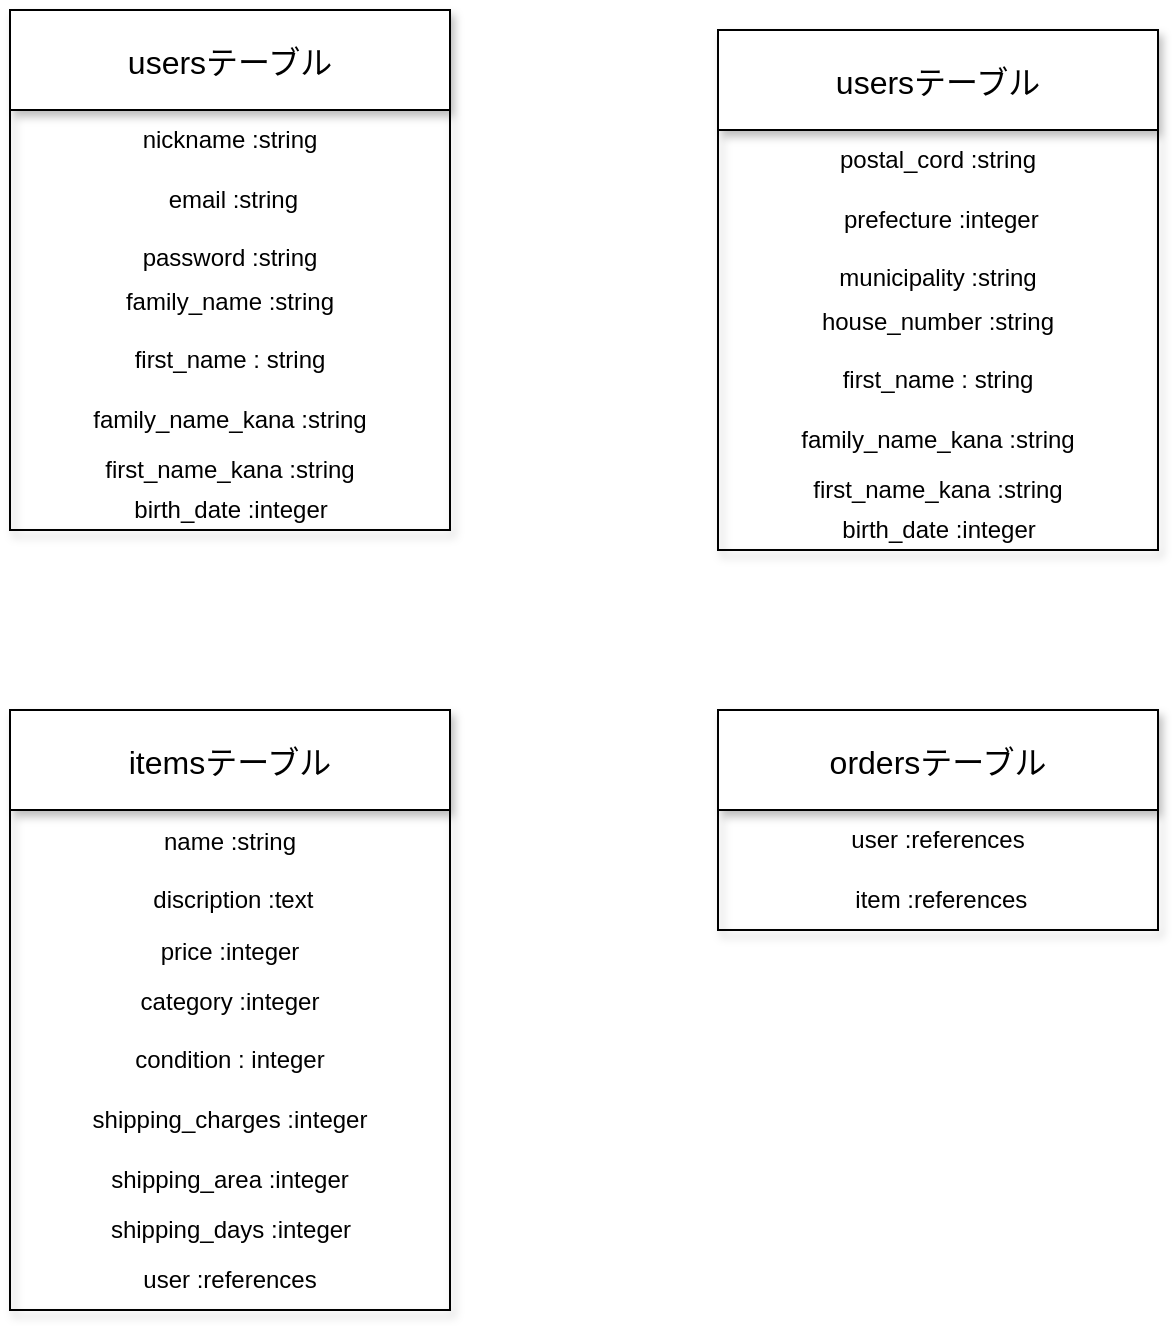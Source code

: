 <mxfile>
    <diagram id="sKbIr0cI8A_Dz9tCZDk9" name="ページ1">
        <mxGraphModel dx="728" dy="680" grid="1" gridSize="10" guides="1" tooltips="1" connect="1" arrows="1" fold="1" page="1" pageScale="1" pageWidth="827" pageHeight="1169" background="none" math="0" shadow="0">
            <root>
                <mxCell id="0"/>
                <mxCell id="1" parent="0"/>
                <mxCell id="2" value="usersテーブル" style="swimlane;fontStyle=0;childLayout=stackLayout;horizontal=1;startSize=50;horizontalStack=0;resizeParent=1;resizeParentMax=0;resizeLast=0;collapsible=1;marginBottom=0;align=center;fontSize=16;shadow=1;" vertex="1" parent="1">
                    <mxGeometry x="60" y="70" width="220" height="260" as="geometry"/>
                </mxCell>
                <mxCell id="57" value="nickname :string" style="text;html=1;strokeColor=none;fillColor=none;align=center;verticalAlign=middle;whiteSpace=wrap;rounded=0;rotation=0;" vertex="1" parent="2">
                    <mxGeometry y="50" width="220" height="30" as="geometry"/>
                </mxCell>
                <mxCell id="35" value="&amp;nbsp;email :string" style="text;html=1;strokeColor=none;fillColor=none;align=center;verticalAlign=middle;whiteSpace=wrap;rounded=0;" vertex="1" parent="2">
                    <mxGeometry y="80" width="220" height="30" as="geometry"/>
                </mxCell>
                <mxCell id="4" value="password :string" style="text;strokeColor=none;fillColor=none;spacingLeft=4;spacingRight=4;overflow=hidden;rotatable=0;points=[[0,0.5],[1,0.5]];portConstraint=eastwest;fontSize=12;align=center;" vertex="1" parent="2">
                    <mxGeometry y="110" width="220" height="20" as="geometry"/>
                </mxCell>
                <mxCell id="5" value="family_name :string" style="text;strokeColor=none;fillColor=none;spacingLeft=4;spacingRight=4;overflow=hidden;rotatable=0;points=[[0,0.5],[1,0.5]];portConstraint=eastwest;fontSize=12;align=center;verticalAlign=middle;" vertex="1" parent="2">
                    <mxGeometry y="130" width="220" height="30" as="geometry"/>
                </mxCell>
                <mxCell id="36" value="first_name : string" style="text;html=1;strokeColor=none;fillColor=none;align=center;verticalAlign=middle;whiteSpace=wrap;rounded=0;" vertex="1" parent="2">
                    <mxGeometry y="160" width="220" height="30" as="geometry"/>
                </mxCell>
                <mxCell id="71" value="family_name_kana :string" style="text;html=1;strokeColor=none;fillColor=none;align=center;verticalAlign=middle;whiteSpace=wrap;rounded=0;shadow=1;" vertex="1" parent="2">
                    <mxGeometry y="190" width="220" height="30" as="geometry"/>
                </mxCell>
                <mxCell id="28" value="first_name_kana :string" style="text;html=1;strokeColor=none;fillColor=none;align=center;verticalAlign=middle;whiteSpace=wrap;rounded=0;" vertex="1" parent="2">
                    <mxGeometry y="220" width="220" height="20" as="geometry"/>
                </mxCell>
                <mxCell id="69" value="birth_date :integer" style="text;html=1;resizable=0;autosize=1;align=center;verticalAlign=middle;points=[];fillColor=none;strokeColor=none;rounded=0;shadow=1;" vertex="1" parent="2">
                    <mxGeometry y="240" width="220" height="20" as="geometry"/>
                </mxCell>
                <mxCell id="73" value="itemsテーブル" style="swimlane;fontStyle=0;childLayout=stackLayout;horizontal=1;startSize=50;horizontalStack=0;resizeParent=1;resizeParentMax=0;resizeLast=0;collapsible=1;marginBottom=0;align=center;fontSize=16;shadow=1;" vertex="1" parent="1">
                    <mxGeometry x="60" y="420" width="220" height="300" as="geometry"/>
                </mxCell>
                <mxCell id="74" value="name :string" style="text;html=1;strokeColor=none;fillColor=none;align=center;verticalAlign=middle;whiteSpace=wrap;rounded=0;rotation=0;spacing=1;spacingBottom=0;spacingTop=2;" vertex="1" parent="73">
                    <mxGeometry y="50" width="220" height="30" as="geometry"/>
                </mxCell>
                <mxCell id="75" value="&amp;nbsp;discription :text" style="text;html=1;strokeColor=none;fillColor=none;align=center;verticalAlign=middle;whiteSpace=wrap;rounded=0;" vertex="1" parent="73">
                    <mxGeometry y="80" width="220" height="30" as="geometry"/>
                </mxCell>
                <mxCell id="76" value="price :integer" style="text;strokeColor=none;fillColor=none;spacingLeft=4;spacingRight=4;overflow=hidden;rotatable=0;points=[[0,0.5],[1,0.5]];portConstraint=eastwest;fontSize=12;align=center;verticalAlign=middle;" vertex="1" parent="73">
                    <mxGeometry y="110" width="220" height="20" as="geometry"/>
                </mxCell>
                <mxCell id="77" value="category :integer" style="text;strokeColor=none;fillColor=none;spacingLeft=4;spacingRight=4;overflow=hidden;rotatable=0;points=[[0,0.5],[1,0.5]];portConstraint=eastwest;fontSize=12;align=center;verticalAlign=middle;" vertex="1" parent="73">
                    <mxGeometry y="130" width="220" height="30" as="geometry"/>
                </mxCell>
                <mxCell id="78" value="condition : integer" style="text;html=1;strokeColor=none;fillColor=none;align=center;verticalAlign=middle;whiteSpace=wrap;rounded=0;" vertex="1" parent="73">
                    <mxGeometry y="160" width="220" height="30" as="geometry"/>
                </mxCell>
                <mxCell id="79" value="shipping_charges :integer" style="text;html=1;strokeColor=none;fillColor=none;align=center;verticalAlign=middle;whiteSpace=wrap;rounded=0;shadow=1;" vertex="1" parent="73">
                    <mxGeometry y="190" width="220" height="30" as="geometry"/>
                </mxCell>
                <mxCell id="80" value="shipping_area :integer" style="text;html=1;strokeColor=none;fillColor=none;align=center;verticalAlign=middle;whiteSpace=wrap;rounded=0;" vertex="1" parent="73">
                    <mxGeometry y="220" width="220" height="30" as="geometry"/>
                </mxCell>
                <mxCell id="81" value="shipping_days :integer" style="text;html=1;resizable=0;autosize=1;align=center;verticalAlign=middle;points=[];fillColor=none;strokeColor=none;rounded=0;shadow=1;" vertex="1" parent="73">
                    <mxGeometry y="250" width="220" height="20" as="geometry"/>
                </mxCell>
                <mxCell id="83" value="user :references" style="text;html=1;strokeColor=none;fillColor=none;align=center;verticalAlign=middle;whiteSpace=wrap;rounded=0;shadow=1;fontSize=12;" vertex="1" parent="73">
                    <mxGeometry y="270" width="220" height="30" as="geometry"/>
                </mxCell>
                <mxCell id="86" value="ordersテーブル" style="swimlane;fontStyle=0;childLayout=stackLayout;horizontal=1;startSize=50;horizontalStack=0;resizeParent=1;resizeParentMax=0;resizeLast=0;collapsible=1;marginBottom=0;align=center;fontSize=16;shadow=1;" vertex="1" parent="1">
                    <mxGeometry x="414" y="420" width="220" height="110" as="geometry"/>
                </mxCell>
                <mxCell id="87" value="user :references" style="text;html=1;strokeColor=none;fillColor=none;align=center;verticalAlign=middle;whiteSpace=wrap;rounded=0;rotation=0;" vertex="1" parent="86">
                    <mxGeometry y="50" width="220" height="30" as="geometry"/>
                </mxCell>
                <mxCell id="88" value="&amp;nbsp;item :references" style="text;html=1;strokeColor=none;fillColor=none;align=center;verticalAlign=middle;whiteSpace=wrap;rounded=0;" vertex="1" parent="86">
                    <mxGeometry y="80" width="220" height="30" as="geometry"/>
                </mxCell>
                <mxCell id="95" value="usersテーブル" style="swimlane;fontStyle=0;childLayout=stackLayout;horizontal=1;startSize=50;horizontalStack=0;resizeParent=1;resizeParentMax=0;resizeLast=0;collapsible=1;marginBottom=0;align=center;fontSize=16;shadow=1;" vertex="1" parent="1">
                    <mxGeometry x="414" y="80" width="220" height="260" as="geometry"/>
                </mxCell>
                <mxCell id="96" value="postal_cord :string" style="text;html=1;strokeColor=none;fillColor=none;align=center;verticalAlign=middle;whiteSpace=wrap;rounded=0;rotation=0;" vertex="1" parent="95">
                    <mxGeometry y="50" width="220" height="30" as="geometry"/>
                </mxCell>
                <mxCell id="97" value="&amp;nbsp;prefecture :integer" style="text;html=1;strokeColor=none;fillColor=none;align=center;verticalAlign=middle;whiteSpace=wrap;rounded=0;" vertex="1" parent="95">
                    <mxGeometry y="80" width="220" height="30" as="geometry"/>
                </mxCell>
                <mxCell id="98" value="municipality :string" style="text;strokeColor=none;fillColor=none;spacingLeft=4;spacingRight=4;overflow=hidden;rotatable=0;points=[[0,0.5],[1,0.5]];portConstraint=eastwest;fontSize=12;align=center;" vertex="1" parent="95">
                    <mxGeometry y="110" width="220" height="20" as="geometry"/>
                </mxCell>
                <mxCell id="99" value="house_number :string" style="text;strokeColor=none;fillColor=none;spacingLeft=4;spacingRight=4;overflow=hidden;rotatable=0;points=[[0,0.5],[1,0.5]];portConstraint=eastwest;fontSize=12;align=center;verticalAlign=middle;" vertex="1" parent="95">
                    <mxGeometry y="130" width="220" height="30" as="geometry"/>
                </mxCell>
                <mxCell id="100" value="first_name : string" style="text;html=1;strokeColor=none;fillColor=none;align=center;verticalAlign=middle;whiteSpace=wrap;rounded=0;" vertex="1" parent="95">
                    <mxGeometry y="160" width="220" height="30" as="geometry"/>
                </mxCell>
                <mxCell id="101" value="family_name_kana :string" style="text;html=1;strokeColor=none;fillColor=none;align=center;verticalAlign=middle;whiteSpace=wrap;rounded=0;shadow=1;" vertex="1" parent="95">
                    <mxGeometry y="190" width="220" height="30" as="geometry"/>
                </mxCell>
                <mxCell id="102" value="first_name_kana :string" style="text;html=1;strokeColor=none;fillColor=none;align=center;verticalAlign=middle;whiteSpace=wrap;rounded=0;" vertex="1" parent="95">
                    <mxGeometry y="220" width="220" height="20" as="geometry"/>
                </mxCell>
                <mxCell id="103" value="birth_date :integer" style="text;html=1;resizable=0;autosize=1;align=center;verticalAlign=middle;points=[];fillColor=none;strokeColor=none;rounded=0;shadow=1;" vertex="1" parent="95">
                    <mxGeometry y="240" width="220" height="20" as="geometry"/>
                </mxCell>
            </root>
        </mxGraphModel>
    </diagram>
</mxfile>